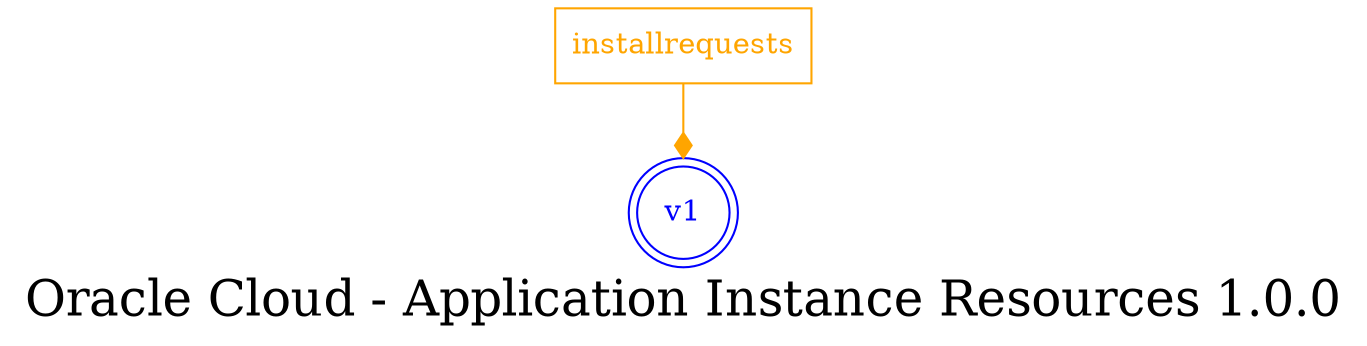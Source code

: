 digraph LexiconGraph {
graph[label="Oracle Cloud - Application Instance Resources 1.0.0", fontsize=24]
splines=true
"v1" [color=blue, fontcolor=blue, shape=doublecircle]
"installrequests" [color=orange, fontcolor=orange, shape=box]
"installrequests" -> "v1" [color=orange, fontcolor=orange, arrowhead=diamond, arrowtail=none]
}
